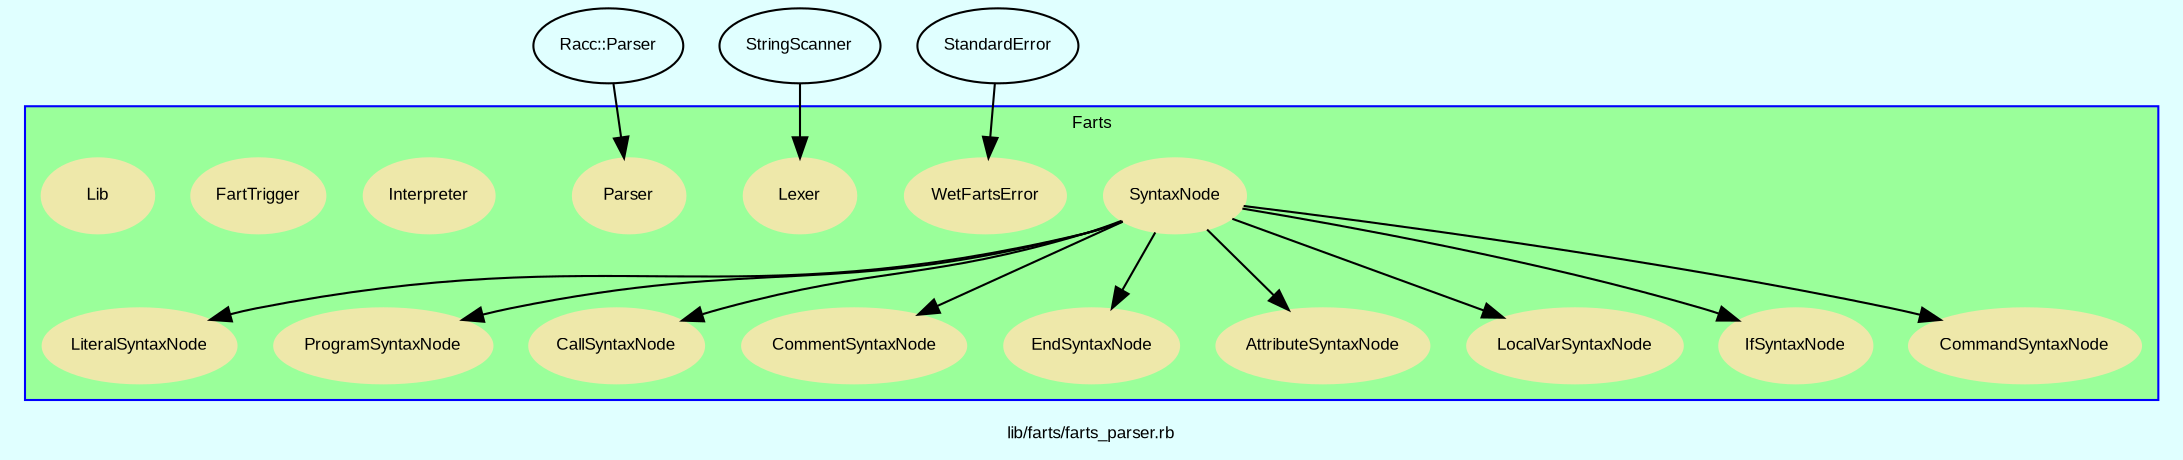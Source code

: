 digraph TopLevel {
    compound = true
    bgcolor = lightcyan1
    fontname = Arial
    fontsize = 8
    label = "lib/farts/farts_parser.rb"
    node [
        fontname = Arial,
        fontsize = 8,
        color = black
    ]

    Farts__SyntaxNode -> Farts__LiteralSyntaxNode [

    ]

    Farts__SyntaxNode -> Farts__ProgramSyntaxNode [

    ]

    Racc__Parser [
        URL = "classes/Racc/Parser.html",
        label = "Racc::Parser"
    ]

    Racc__Parser -> Farts__Parser [

    ]

    Farts__SyntaxNode -> Farts__CallSyntaxNode [

    ]

    Farts__SyntaxNode -> Farts__CommentSyntaxNode [

    ]

    Farts__SyntaxNode -> Farts__EndSyntaxNode [

    ]

    Farts__SyntaxNode -> Farts__AttributeSyntaxNode [

    ]

    Farts__SyntaxNode -> Farts__LocalVarSyntaxNode [

    ]

    StringScanner [
        URL = "classes/StringScanner.html",
        label = "StringScanner"
    ]

    StringScanner -> Farts__Lexer [

    ]

    Farts__SyntaxNode -> Farts__IfSyntaxNode [

    ]

    StandardError [
        URL = "classes/StandardError.html",
        label = "StandardError"
    ]

    StandardError -> Farts__WetFartsError [

    ]

    Farts__SyntaxNode -> Farts__CommandSyntaxNode [

    ]

    subgraph cluster_Farts {
        fillcolor = palegreen1
        URL = "classes/Farts.html"
        fontname = Arial
        color = blue
        label = "Farts"
        style = filled
        Farts [
            shape = plaintext,
            height = 0.01,
            width = 0.01,
            label = ""
        ]

        Farts__LiteralSyntaxNode [
            fontcolor = black,
            URL = "classes/Farts/LiteralSyntaxNode.html",
            shape = ellipse,
            color = palegoldenrod,
            style = filled,
            label = "LiteralSyntaxNode"
        ]

        Farts__ProgramSyntaxNode [
            fontcolor = black,
            URL = "classes/Farts/ProgramSyntaxNode.html",
            shape = ellipse,
            color = palegoldenrod,
            style = filled,
            label = "ProgramSyntaxNode"
        ]

        Farts__Parser [
            fontcolor = black,
            URL = "classes/Farts/Parser.html",
            shape = ellipse,
            color = palegoldenrod,
            style = filled,
            label = "Parser"
        ]

        Farts__CallSyntaxNode [
            fontcolor = black,
            URL = "classes/Farts/CallSyntaxNode.html",
            shape = ellipse,
            color = palegoldenrod,
            style = filled,
            label = "CallSyntaxNode"
        ]

        Farts__Interpreter [
            fontcolor = black,
            URL = "classes/Farts/Interpreter.html",
            shape = ellipse,
            color = palegoldenrod,
            style = filled,
            label = "Interpreter"
        ]

        Farts__CommentSyntaxNode [
            fontcolor = black,
            URL = "classes/Farts/CommentSyntaxNode.html",
            shape = ellipse,
            color = palegoldenrod,
            style = filled,
            label = "CommentSyntaxNode"
        ]

        Farts__EndSyntaxNode [
            fontcolor = black,
            URL = "classes/Farts/EndSyntaxNode.html",
            shape = ellipse,
            color = palegoldenrod,
            style = filled,
            label = "EndSyntaxNode"
        ]

        Farts__FartTrigger [
            fontcolor = black,
            URL = "classes/Farts/FartTrigger.html",
            shape = ellipse,
            color = palegoldenrod,
            style = filled,
            label = "FartTrigger"
        ]

        Farts__AttributeSyntaxNode [
            fontcolor = black,
            URL = "classes/Farts/AttributeSyntaxNode.html",
            shape = ellipse,
            color = palegoldenrod,
            style = filled,
            label = "AttributeSyntaxNode"
        ]

        Farts__LocalVarSyntaxNode [
            fontcolor = black,
            URL = "classes/Farts/LocalVarSyntaxNode.html",
            shape = ellipse,
            color = palegoldenrod,
            style = filled,
            label = "LocalVarSyntaxNode"
        ]

        Farts__SyntaxNode [
            fontcolor = black,
            URL = "classes/Farts/SyntaxNode.html",
            shape = ellipse,
            color = palegoldenrod,
            style = filled,
            label = "SyntaxNode"
        ]

        Farts__Lib [
            fontcolor = black,
            URL = "classes/Farts/Lib.html",
            shape = ellipse,
            color = palegoldenrod,
            style = filled,
            label = "Lib"
        ]

        Farts__Lexer [
            fontcolor = black,
            URL = "classes/Farts/Lexer.html",
            shape = ellipse,
            color = palegoldenrod,
            style = filled,
            label = "Lexer"
        ]

        Farts__IfSyntaxNode [
            fontcolor = black,
            URL = "classes/Farts/IfSyntaxNode.html",
            shape = ellipse,
            color = palegoldenrod,
            style = filled,
            label = "IfSyntaxNode"
        ]

        Farts__WetFartsError [
            fontcolor = black,
            URL = "classes/Farts/WetFartsError.html",
            shape = ellipse,
            color = palegoldenrod,
            style = filled,
            label = "WetFartsError"
        ]

        Farts__CommandSyntaxNode [
            fontcolor = black,
            URL = "classes/Farts/CommandSyntaxNode.html",
            shape = ellipse,
            color = palegoldenrod,
            style = filled,
            label = "CommandSyntaxNode"
        ]

    }

}

